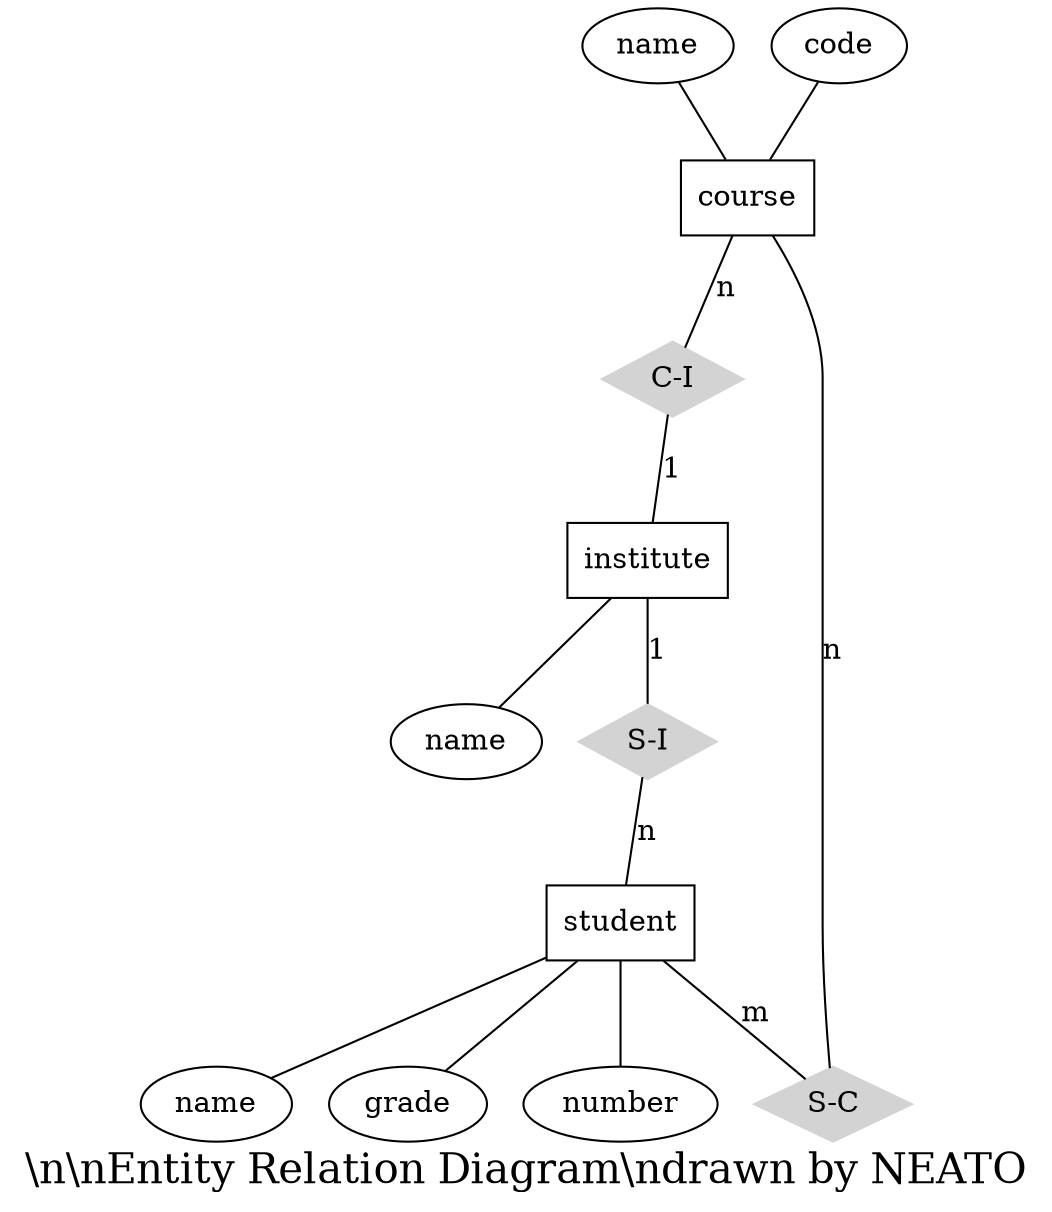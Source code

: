 graph ER {
	node [shape=box]
	course
	institute
	student
	node [shape=ellipse]
	name0 [label=name]
	name1 [label=name]
	name2 [label=name]
	code
	grade
	number
	node [color=lightgrey shape=diamond style=filled]
	"C-I"
	"S-C"
	"S-I"
	name0 -- course
	code -- course
	course -- "C-I" [label=n len=1.00]
	"C-I" -- institute [label=1 len=1.00]
	institute -- name1
	institute -- "S-I" [label=1 len=1.00]
	"S-I" -- student [label=n len=1.00]
	student -- grade
	student -- name2
	student -- number
	student -- "S-C" [label=m len=1.00]
	"S-C" -- course [label=n len=1.00]
	label="\\n\\nEntity Relation Diagram\\ndrawn by NEATO"
	fontsize=20
}
